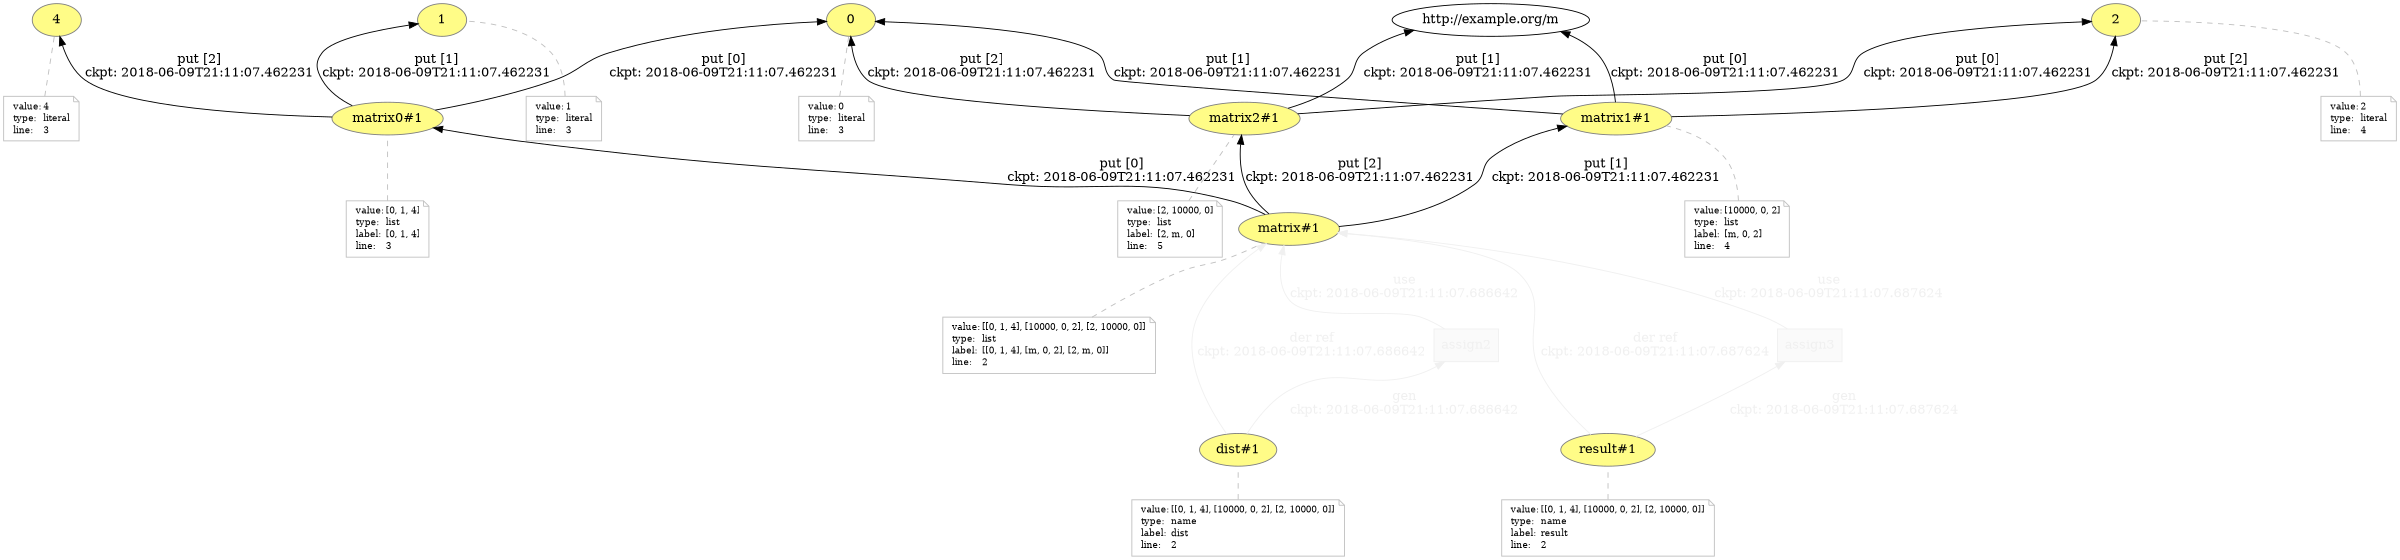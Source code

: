 digraph "PROV" { size="16,12"; rankdir="BT";
"http://example.org/0" [fillcolor="#FFFC87",color="#808080",style="filled",label="0",URL="http://example.org/0"]
"http://example.org/0-attrs" [color="gray",shape="note",fontsize="10",fontcolor="black",label=<<TABLE cellpadding="0" border="0">
	<TR>
	    <TD align="left">value:</TD>
	    <TD align="left">0</TD>
	</TR>
	<TR>
	    <TD align="left">type:</TD>
	    <TD align="left">literal</TD>
	</TR>
	<TR>
	    <TD align="left">line:</TD>
	    <TD align="left">3</TD>
	</TR>
</TABLE>>]
"http://example.org/0-attrs" -> "http://example.org/0" [color="gray",style="dashed",arrowhead="none"]
"http://example.org/1" [fillcolor="#FFFC87",color="#808080",style="filled",label="1",URL="http://example.org/1"]
"http://example.org/1-attrs" [color="gray",shape="note",fontsize="10",fontcolor="black",label=<<TABLE cellpadding="0" border="0">
	<TR>
	    <TD align="left">value:</TD>
	    <TD align="left">1</TD>
	</TR>
	<TR>
	    <TD align="left">type:</TD>
	    <TD align="left">literal</TD>
	</TR>
	<TR>
	    <TD align="left">line:</TD>
	    <TD align="left">3</TD>
	</TR>
</TABLE>>]
"http://example.org/1-attrs" -> "http://example.org/1" [color="gray",style="dashed",arrowhead="none"]
"http://example.org/4" [fillcolor="#FFFC87",color="#808080",style="filled",label="4",URL="http://example.org/4"]
"http://example.org/4-attrs" [color="gray",shape="note",fontsize="10",fontcolor="black",label=<<TABLE cellpadding="0" border="0">
	<TR>
	    <TD align="left">value:</TD>
	    <TD align="left">4</TD>
	</TR>
	<TR>
	    <TD align="left">type:</TD>
	    <TD align="left">literal</TD>
	</TR>
	<TR>
	    <TD align="left">line:</TD>
	    <TD align="left">3</TD>
	</TR>
</TABLE>>]
"http://example.org/4-attrs" -> "http://example.org/4" [color="gray",style="dashed",arrowhead="none"]
"http://example.org/2" [fillcolor="#FFFC87",color="#808080",style="filled",label="2",URL="http://example.org/2"]
"http://example.org/2-attrs" [color="gray",shape="note",fontsize="10",fontcolor="black",label=<<TABLE cellpadding="0" border="0">
	<TR>
	    <TD align="left">value:</TD>
	    <TD align="left">2</TD>
	</TR>
	<TR>
	    <TD align="left">type:</TD>
	    <TD align="left">literal</TD>
	</TR>
	<TR>
	    <TD align="left">line:</TD>
	    <TD align="left">4</TD>
	</TR>
</TABLE>>]
"http://example.org/2-attrs" -> "http://example.org/2" [color="gray",style="dashed",arrowhead="none"]
"http://example.org/matrix#1" [fillcolor="#FFFC87",color="#808080",style="filled",label="matrix#1",URL="http://example.org/matrix#1"]
"http://example.org/matrix#1-attrs" [color="gray",shape="note",fontsize="10",fontcolor="black",label=<<TABLE cellpadding="0" border="0">
	<TR>
	    <TD align="left">value:</TD>
	    <TD align="left">[[0, 1, 4], [10000, 0, 2], [2, 10000, 0]]</TD>
	</TR>
	<TR>
	    <TD align="left">type:</TD>
	    <TD align="left">list</TD>
	</TR>
	<TR>
	    <TD align="left">label:</TD>
	    <TD align="left">[[0, 1, 4], [m, 0, 2], [2, m, 0]]</TD>
	</TR>
	<TR>
	    <TD align="left">line:</TD>
	    <TD align="left">2</TD>
	</TR>
</TABLE>>]
"http://example.org/matrix#1-attrs" -> "http://example.org/matrix#1" [color="gray",style="dashed",arrowhead="none"]
"http://example.org/matrix0#1" [fillcolor="#FFFC87",color="#808080",style="filled",label="matrix0#1",URL="http://example.org/matrix0#1"]
"http://example.org/matrix0#1-attrs" [color="gray",shape="note",fontsize="10",fontcolor="black",label=<<TABLE cellpadding="0" border="0">
	<TR>
	    <TD align="left">value:</TD>
	    <TD align="left">[0, 1, 4]</TD>
	</TR>
	<TR>
	    <TD align="left">type:</TD>
	    <TD align="left">list</TD>
	</TR>
	<TR>
	    <TD align="left">label:</TD>
	    <TD align="left">[0, 1, 4]</TD>
	</TR>
	<TR>
	    <TD align="left">line:</TD>
	    <TD align="left">3</TD>
	</TR>
</TABLE>>]
"http://example.org/matrix0#1-attrs" -> "http://example.org/matrix0#1" [color="gray",style="dashed",arrowhead="none"]
"http://example.org/matrix0#1" -> "http://example.org/0" [fontsize="14",distance="1.5",angle="60.0",rotation="20",label="put [0]
ckpt: 2018-06-09T21:11:07.462231"]
"http://example.org/matrix0#1" -> "http://example.org/1" [fontsize="14",distance="1.5",angle="60.0",rotation="20",label="put [1]
ckpt: 2018-06-09T21:11:07.462231"]
"http://example.org/matrix0#1" -> "http://example.org/4" [fontsize="14",distance="1.5",angle="60.0",rotation="20",label="put [2]
ckpt: 2018-06-09T21:11:07.462231"]
"http://example.org/matrix#1" -> "http://example.org/matrix0#1" [fontsize="14",distance="1.5",angle="60.0",rotation="20",label="put [0]
ckpt: 2018-06-09T21:11:07.462231"]
"http://example.org/matrix1#1" [fillcolor="#FFFC87",color="#808080",style="filled",label="matrix1#1",URL="http://example.org/matrix1#1"]
"http://example.org/matrix1#1-attrs" [color="gray",shape="note",fontsize="10",fontcolor="black",label=<<TABLE cellpadding="0" border="0">
	<TR>
	    <TD align="left">value:</TD>
	    <TD align="left">[10000, 0, 2]</TD>
	</TR>
	<TR>
	    <TD align="left">type:</TD>
	    <TD align="left">list</TD>
	</TR>
	<TR>
	    <TD align="left">label:</TD>
	    <TD align="left">[m, 0, 2]</TD>
	</TR>
	<TR>
	    <TD align="left">line:</TD>
	    <TD align="left">4</TD>
	</TR>
</TABLE>>]
"http://example.org/matrix1#1-attrs" -> "http://example.org/matrix1#1" [color="gray",style="dashed",arrowhead="none"]
"http://example.org/matrix1#1" -> "http://example.org/m" [fontsize="14",distance="1.5",angle="60.0",rotation="20",label="put [0]
ckpt: 2018-06-09T21:11:07.462231"]
"http://example.org/matrix1#1" -> "http://example.org/0" [fontsize="14",distance="1.5",angle="60.0",rotation="20",label="put [1]
ckpt: 2018-06-09T21:11:07.462231"]
"http://example.org/matrix1#1" -> "http://example.org/2" [fontsize="14",distance="1.5",angle="60.0",rotation="20",label="put [2]
ckpt: 2018-06-09T21:11:07.462231"]
"http://example.org/matrix#1" -> "http://example.org/matrix1#1" [fontsize="14",distance="1.5",angle="60.0",rotation="20",label="put [1]
ckpt: 2018-06-09T21:11:07.462231"]
"http://example.org/matrix2#1" [fillcolor="#FFFC87",color="#808080",style="filled",label="matrix2#1",URL="http://example.org/matrix2#1"]
"http://example.org/matrix2#1-attrs" [color="gray",shape="note",fontsize="10",fontcolor="black",label=<<TABLE cellpadding="0" border="0">
	<TR>
	    <TD align="left">value:</TD>
	    <TD align="left">[2, 10000, 0]</TD>
	</TR>
	<TR>
	    <TD align="left">type:</TD>
	    <TD align="left">list</TD>
	</TR>
	<TR>
	    <TD align="left">label:</TD>
	    <TD align="left">[2, m, 0]</TD>
	</TR>
	<TR>
	    <TD align="left">line:</TD>
	    <TD align="left">5</TD>
	</TR>
</TABLE>>]
"http://example.org/matrix2#1-attrs" -> "http://example.org/matrix2#1" [color="gray",style="dashed",arrowhead="none"]
"http://example.org/matrix2#1" -> "http://example.org/2" [fontsize="14",distance="1.5",angle="60.0",rotation="20",label="put [0]
ckpt: 2018-06-09T21:11:07.462231"]
"http://example.org/matrix2#1" -> "http://example.org/m" [fontsize="14",distance="1.5",angle="60.0",rotation="20",label="put [1]
ckpt: 2018-06-09T21:11:07.462231"]
"http://example.org/matrix2#1" -> "http://example.org/0" [fontsize="14",distance="1.5",angle="60.0",rotation="20",label="put [2]
ckpt: 2018-06-09T21:11:07.462231"]
"http://example.org/matrix#1" -> "http://example.org/matrix2#1" [fontsize="14",distance="1.5",angle="60.0",rotation="20",label="put [2]
ckpt: 2018-06-09T21:11:07.462231"]
"http://example.org/dist#1" [fillcolor="#FFFC87",color="#808080",style="filled",label="dist#1",URL="http://example.org/dist#1"]
"http://example.org/dist#1-attrs" [color="gray",shape="note",fontsize="10",fontcolor="black",label=<<TABLE cellpadding="0" border="0">
	<TR>
	    <TD align="left">value:</TD>
	    <TD align="left">[[0, 1, 4], [10000, 0, 2], [2, 10000, 0]]</TD>
	</TR>
	<TR>
	    <TD align="left">type:</TD>
	    <TD align="left">name</TD>
	</TR>
	<TR>
	    <TD align="left">label:</TD>
	    <TD align="left">dist</TD>
	</TR>
	<TR>
	    <TD align="left">line:</TD>
	    <TD align="left">2</TD>
	</TR>
</TABLE>>]
"http://example.org/dist#1-attrs" -> "http://example.org/dist#1" [color="gray",style="dashed",arrowhead="none"]
"http://example.org/assign2" [fillcolor="#FAFAFA",color="#F0F0F0",shape="polygon",sides="4",style="filled",fontcolor="#F0F0F0",label="assign2",URL="http://example.org/assign2"]
"http://example.org/dist#1" -> "http://example.org/matrix#1" [fontsize="14",distance="1.5",angle="60.0",rotation="20",label="der ref
ckpt: 2018-06-09T21:11:07.686642",fontcolor="#F0F0F0",color="#F0F0F0"]
"http://example.org/result#1" [fillcolor="#FFFC87",color="#808080",style="filled",label="result#1",URL="http://example.org/result#1"]
"http://example.org/result#1-attrs" [color="gray",shape="note",fontsize="10",fontcolor="black",label=<<TABLE cellpadding="0" border="0">
	<TR>
	    <TD align="left">value:</TD>
	    <TD align="left">[[0, 1, 4], [10000, 0, 2], [2, 10000, 0]]</TD>
	</TR>
	<TR>
	    <TD align="left">type:</TD>
	    <TD align="left">name</TD>
	</TR>
	<TR>
	    <TD align="left">label:</TD>
	    <TD align="left">result</TD>
	</TR>
	<TR>
	    <TD align="left">line:</TD>
	    <TD align="left">2</TD>
	</TR>
</TABLE>>]
"http://example.org/result#1-attrs" -> "http://example.org/result#1" [color="gray",style="dashed",arrowhead="none"]
"http://example.org/assign3" [fillcolor="#FAFAFA",color="#F0F0F0",shape="polygon",sides="4",style="filled",fontcolor="#F0F0F0",label="assign3",URL="http://example.org/assign3"]
"http://example.org/result#1" -> "http://example.org/matrix#1" [fontsize="14",distance="1.5",angle="60.0",rotation="20",label="der ref
ckpt: 2018-06-09T21:11:07.687624",fontcolor="#F0F0F0",color="#F0F0F0"]
"http://example.org/assign3" -> "http://example.org/matrix#1" [fontsize="14",distance="1.5",angle="60.0",rotation="20",label="use
ckpt: 2018-06-09T21:11:07.687624",fontcolor="#F0F0F0",color="#F0F0F0"]
"http://example.org/assign2" -> "http://example.org/matrix#1" [fontsize="14",distance="1.5",angle="60.0",rotation="20",label="use
ckpt: 2018-06-09T21:11:07.686642",fontcolor="#F0F0F0",color="#F0F0F0"]
"http://example.org/dist#1" -> "http://example.org/assign2" [fontsize="14",distance="1.5",angle="60.0",rotation="20",label="gen
ckpt: 2018-06-09T21:11:07.686642",fontcolor="#F0F0F0",color="#F0F0F0"]
"http://example.org/result#1" -> "http://example.org/assign3" [fontsize="14",distance="1.5",angle="60.0",rotation="20",label="gen
ckpt: 2018-06-09T21:11:07.687624",fontcolor="#F0F0F0",color="#F0F0F0"]
}